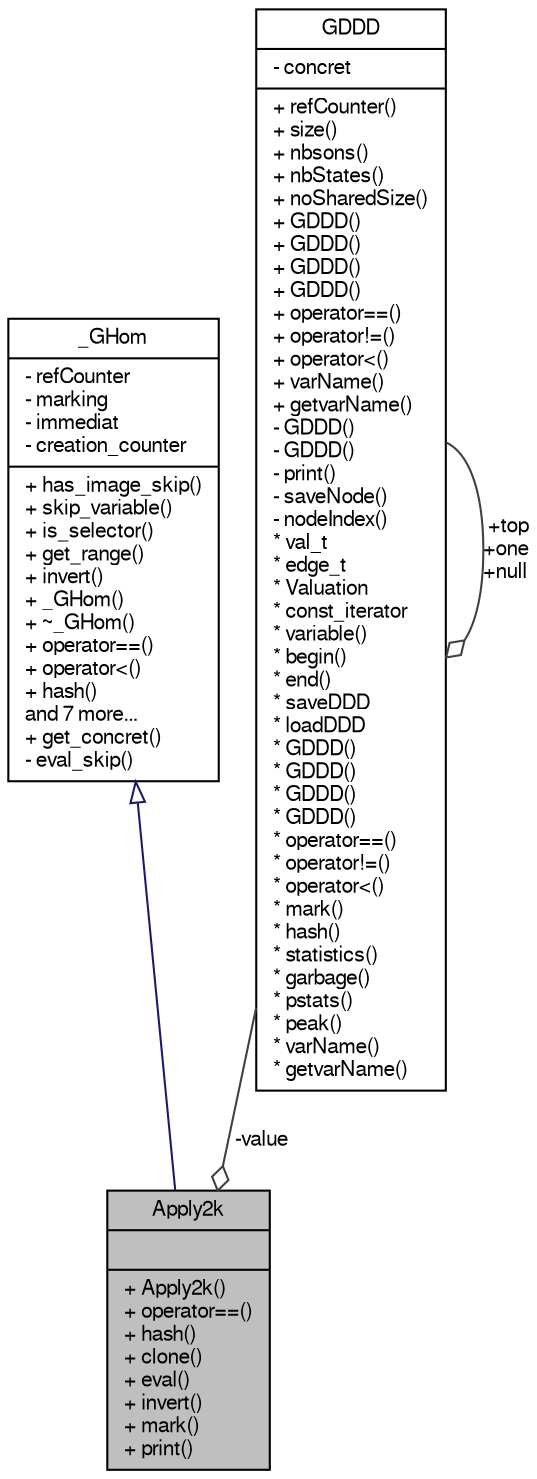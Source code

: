 digraph "Apply2k"
{
  edge [fontname="FreeSans",fontsize="10",labelfontname="FreeSans",labelfontsize="10"];
  node [fontname="FreeSans",fontsize="10",shape=record];
  Node1 [label="{Apply2k\n||+ Apply2k()\l+ operator==()\l+ hash()\l+ clone()\l+ eval()\l+ invert()\l+ mark()\l+ print()\l}",height=0.2,width=0.4,color="black", fillcolor="grey75", style="filled" fontcolor="black"];
  Node2 -> Node1 [dir="back",color="midnightblue",fontsize="10",style="solid",arrowtail="onormal",fontname="FreeSans"];
  Node2 [label="{_GHom\n|- refCounter\l- marking\l- immediat\l- creation_counter\l|+ has_image_skip()\l+ skip_variable()\l+ is_selector()\l+ get_range()\l+ invert()\l+ _GHom()\l+ ~_GHom()\l+ operator==()\l+ operator\<()\l+ hash()\land 7 more...\l+ get_concret()\l- eval_skip()\l}",height=0.2,width=0.4,color="black", fillcolor="white", style="filled",URL="$class__GHom.html",tooltip="The concrete data class for Homomorphisms. "];
  Node3 -> Node1 [color="grey25",fontsize="10",style="solid",label=" -value" ,arrowhead="odiamond",fontname="FreeSans"];
  Node3 [label="{GDDD\n|- concret\l|+ refCounter()\l+ size()\l+ nbsons()\l+ nbStates()\l+ noSharedSize()\l+ GDDD()\l+ GDDD()\l+ GDDD()\l+ GDDD()\l+ operator==()\l+ operator!=()\l+ operator\<()\l+ varName()\l+ getvarName()\l- GDDD()\l- GDDD()\l- print()\l- saveNode()\l- nodeIndex()\l* val_t\l* edge_t\l* Valuation\l* const_iterator\l* variable()\l* begin()\l* end()\l* saveDDD\l* loadDDD\l* GDDD()\l* GDDD()\l* GDDD()\l* GDDD()\l* operator==()\l* operator!=()\l* operator\<()\l* mark()\l* hash()\l* statistics()\l* garbage()\l* pstats()\l* peak()\l* varName()\l* getvarName()\l}",height=0.2,width=0.4,color="black", fillcolor="white", style="filled",URL="$classGDDD.html",tooltip="This class is the base class representing a Data Decision Diagram. "];
  Node3 -> Node3 [color="grey25",fontsize="10",style="solid",label=" +top\n+one\n+null" ,arrowhead="odiamond",fontname="FreeSans"];
}
